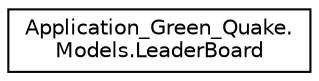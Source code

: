 digraph "Graphical Class Hierarchy"
{
 // LATEX_PDF_SIZE
  edge [fontname="Helvetica",fontsize="10",labelfontname="Helvetica",labelfontsize="10"];
  node [fontname="Helvetica",fontsize="10",shape=record];
  rankdir="LR";
  Node0 [label="Application_Green_Quake.\lModels.LeaderBoard",height=0.2,width=0.4,color="black", fillcolor="white", style="filled",URL="$class_application___green___quake_1_1_models_1_1_leader_board.html",tooltip=" "];
}
